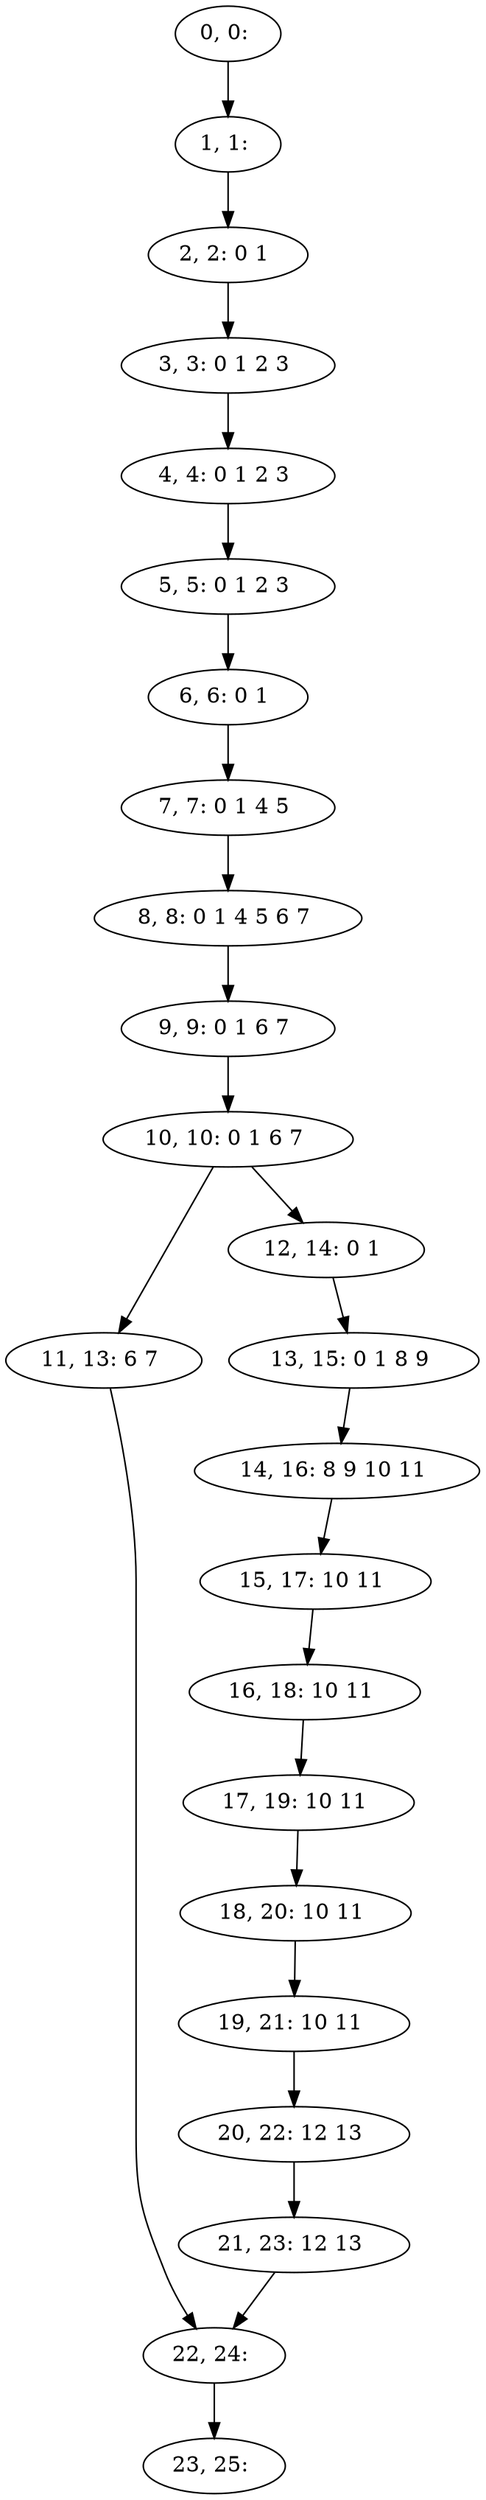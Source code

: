 digraph G {
0[label="0, 0: "];
1[label="1, 1: "];
2[label="2, 2: 0 1 "];
3[label="3, 3: 0 1 2 3 "];
4[label="4, 4: 0 1 2 3 "];
5[label="5, 5: 0 1 2 3 "];
6[label="6, 6: 0 1 "];
7[label="7, 7: 0 1 4 5 "];
8[label="8, 8: 0 1 4 5 6 7 "];
9[label="9, 9: 0 1 6 7 "];
10[label="10, 10: 0 1 6 7 "];
11[label="11, 13: 6 7 "];
12[label="12, 14: 0 1 "];
13[label="13, 15: 0 1 8 9 "];
14[label="14, 16: 8 9 10 11 "];
15[label="15, 17: 10 11 "];
16[label="16, 18: 10 11 "];
17[label="17, 19: 10 11 "];
18[label="18, 20: 10 11 "];
19[label="19, 21: 10 11 "];
20[label="20, 22: 12 13 "];
21[label="21, 23: 12 13 "];
22[label="22, 24: "];
23[label="23, 25: "];
0->1 ;
1->2 ;
2->3 ;
3->4 ;
4->5 ;
5->6 ;
6->7 ;
7->8 ;
8->9 ;
9->10 ;
10->11 ;
10->12 ;
11->22 ;
12->13 ;
13->14 ;
14->15 ;
15->16 ;
16->17 ;
17->18 ;
18->19 ;
19->20 ;
20->21 ;
21->22 ;
22->23 ;
}
